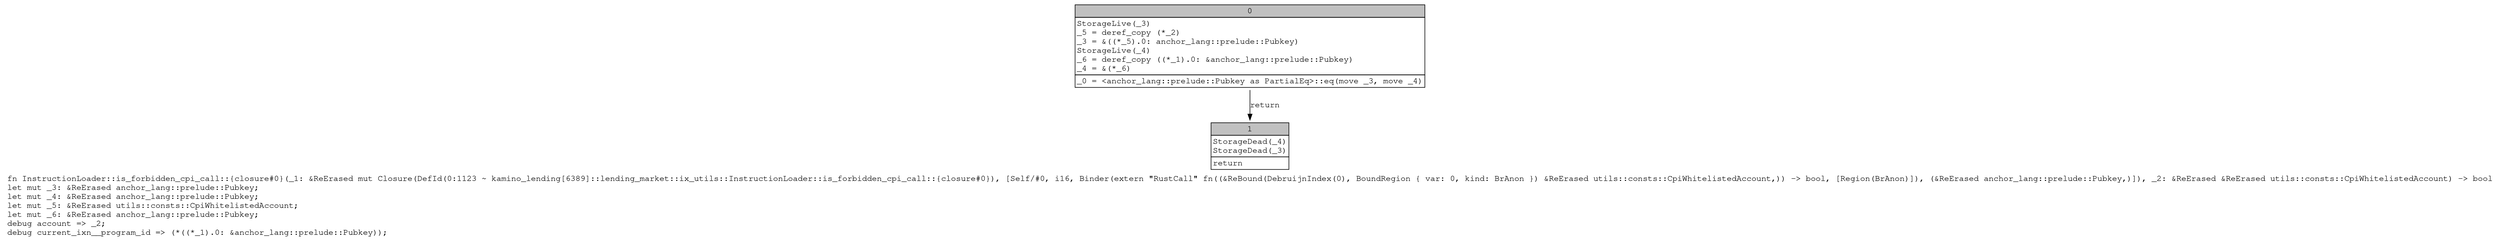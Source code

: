 digraph Mir_0_1123 {
    graph [fontname="Courier, monospace"];
    node [fontname="Courier, monospace"];
    edge [fontname="Courier, monospace"];
    label=<fn InstructionLoader::is_forbidden_cpi_call::{closure#0}(_1: &amp;ReErased mut Closure(DefId(0:1123 ~ kamino_lending[6389]::lending_market::ix_utils::InstructionLoader::is_forbidden_cpi_call::{closure#0}), [Self/#0, i16, Binder(extern &quot;RustCall&quot; fn((&amp;ReBound(DebruijnIndex(0), BoundRegion { var: 0, kind: BrAnon }) &amp;ReErased utils::consts::CpiWhitelistedAccount,)) -&gt; bool, [Region(BrAnon)]), (&amp;ReErased anchor_lang::prelude::Pubkey,)]), _2: &amp;ReErased &amp;ReErased utils::consts::CpiWhitelistedAccount) -&gt; bool<br align="left"/>let mut _3: &amp;ReErased anchor_lang::prelude::Pubkey;<br align="left"/>let mut _4: &amp;ReErased anchor_lang::prelude::Pubkey;<br align="left"/>let mut _5: &amp;ReErased utils::consts::CpiWhitelistedAccount;<br align="left"/>let mut _6: &amp;ReErased anchor_lang::prelude::Pubkey;<br align="left"/>debug account =&gt; _2;<br align="left"/>debug current_ixn__program_id =&gt; (*((*_1).0: &amp;anchor_lang::prelude::Pubkey));<br align="left"/>>;
    bb0__0_1123 [shape="none", label=<<table border="0" cellborder="1" cellspacing="0"><tr><td bgcolor="gray" align="center" colspan="1">0</td></tr><tr><td align="left" balign="left">StorageLive(_3)<br/>_5 = deref_copy (*_2)<br/>_3 = &amp;((*_5).0: anchor_lang::prelude::Pubkey)<br/>StorageLive(_4)<br/>_6 = deref_copy ((*_1).0: &amp;anchor_lang::prelude::Pubkey)<br/>_4 = &amp;(*_6)<br/></td></tr><tr><td align="left">_0 = &lt;anchor_lang::prelude::Pubkey as PartialEq&gt;::eq(move _3, move _4)</td></tr></table>>];
    bb1__0_1123 [shape="none", label=<<table border="0" cellborder="1" cellspacing="0"><tr><td bgcolor="gray" align="center" colspan="1">1</td></tr><tr><td align="left" balign="left">StorageDead(_4)<br/>StorageDead(_3)<br/></td></tr><tr><td align="left">return</td></tr></table>>];
    bb0__0_1123 -> bb1__0_1123 [label="return"];
}
